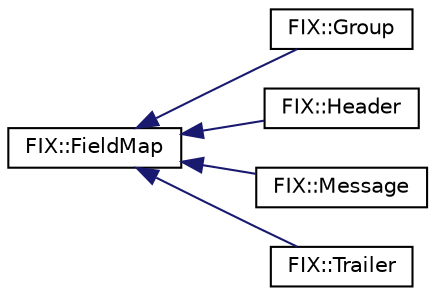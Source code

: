 digraph "Graphical Class Hierarchy"
{
  edge [fontname="Helvetica",fontsize="10",labelfontname="Helvetica",labelfontsize="10"];
  node [fontname="Helvetica",fontsize="10",shape=record];
  rankdir="LR";
  Node0 [label="FIX::FieldMap",height=0.2,width=0.4,color="black", fillcolor="white", style="filled",URL="$class_f_i_x_1_1_field_map.html",tooltip="Stores and organizes a collection of Fields. "];
  Node0 -> Node1 [dir="back",color="midnightblue",fontsize="10",style="solid",fontname="Helvetica"];
  Node1 [label="FIX::Group",height=0.2,width=0.4,color="black", fillcolor="white", style="filled",URL="$class_f_i_x_1_1_group.html",tooltip="Base class for all FIX repeating groups. "];
  Node0 -> Node2 [dir="back",color="midnightblue",fontsize="10",style="solid",fontname="Helvetica"];
  Node2 [label="FIX::Header",height=0.2,width=0.4,color="black", fillcolor="white", style="filled",URL="$class_f_i_x_1_1_header.html"];
  Node0 -> Node3 [dir="back",color="midnightblue",fontsize="10",style="solid",fontname="Helvetica"];
  Node3 [label="FIX::Message",height=0.2,width=0.4,color="black", fillcolor="white", style="filled",URL="$class_f_i_x_1_1_message.html",tooltip="Base class for all FIX messages. "];
  Node0 -> Node4 [dir="back",color="midnightblue",fontsize="10",style="solid",fontname="Helvetica"];
  Node4 [label="FIX::Trailer",height=0.2,width=0.4,color="black", fillcolor="white", style="filled",URL="$class_f_i_x_1_1_trailer.html"];
}
